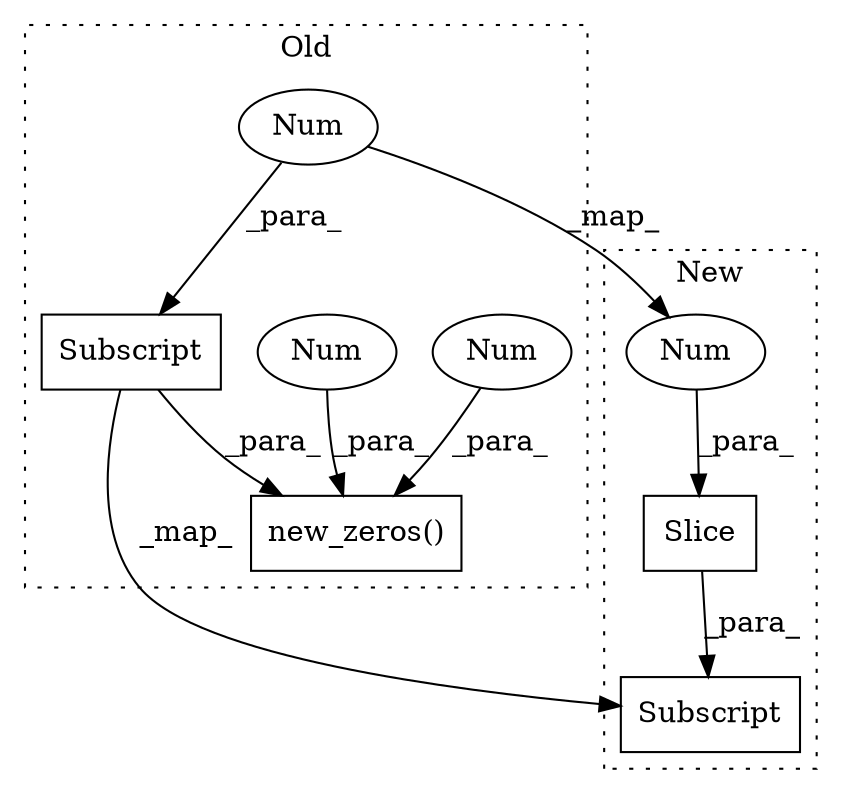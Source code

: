 digraph G {
subgraph cluster0 {
1 [label="new_zeros()" a="75" s="26702,26750" l="22,1" shape="box"];
3 [label="Num" a="76" s="26749" l="1" shape="ellipse"];
4 [label="Num" a="76" s="26746" l="1" shape="ellipse"];
6 [label="Subscript" a="63" s="26724,0" l="20,0" shape="box"];
8 [label="Num" a="76" s="26742" l="1" shape="ellipse"];
label = "Old";
style="dotted";
}
subgraph cluster1 {
2 [label="Slice" a="80" s="21062" l="3" shape="box"];
5 [label="Subscript" a="63" s="21044,0" l="22,0" shape="box"];
7 [label="Num" a="76" s="21063" l="2" shape="ellipse"];
label = "New";
style="dotted";
}
2 -> 5 [label="_para_"];
3 -> 1 [label="_para_"];
4 -> 1 [label="_para_"];
6 -> 5 [label="_map_"];
6 -> 1 [label="_para_"];
7 -> 2 [label="_para_"];
8 -> 7 [label="_map_"];
8 -> 6 [label="_para_"];
}